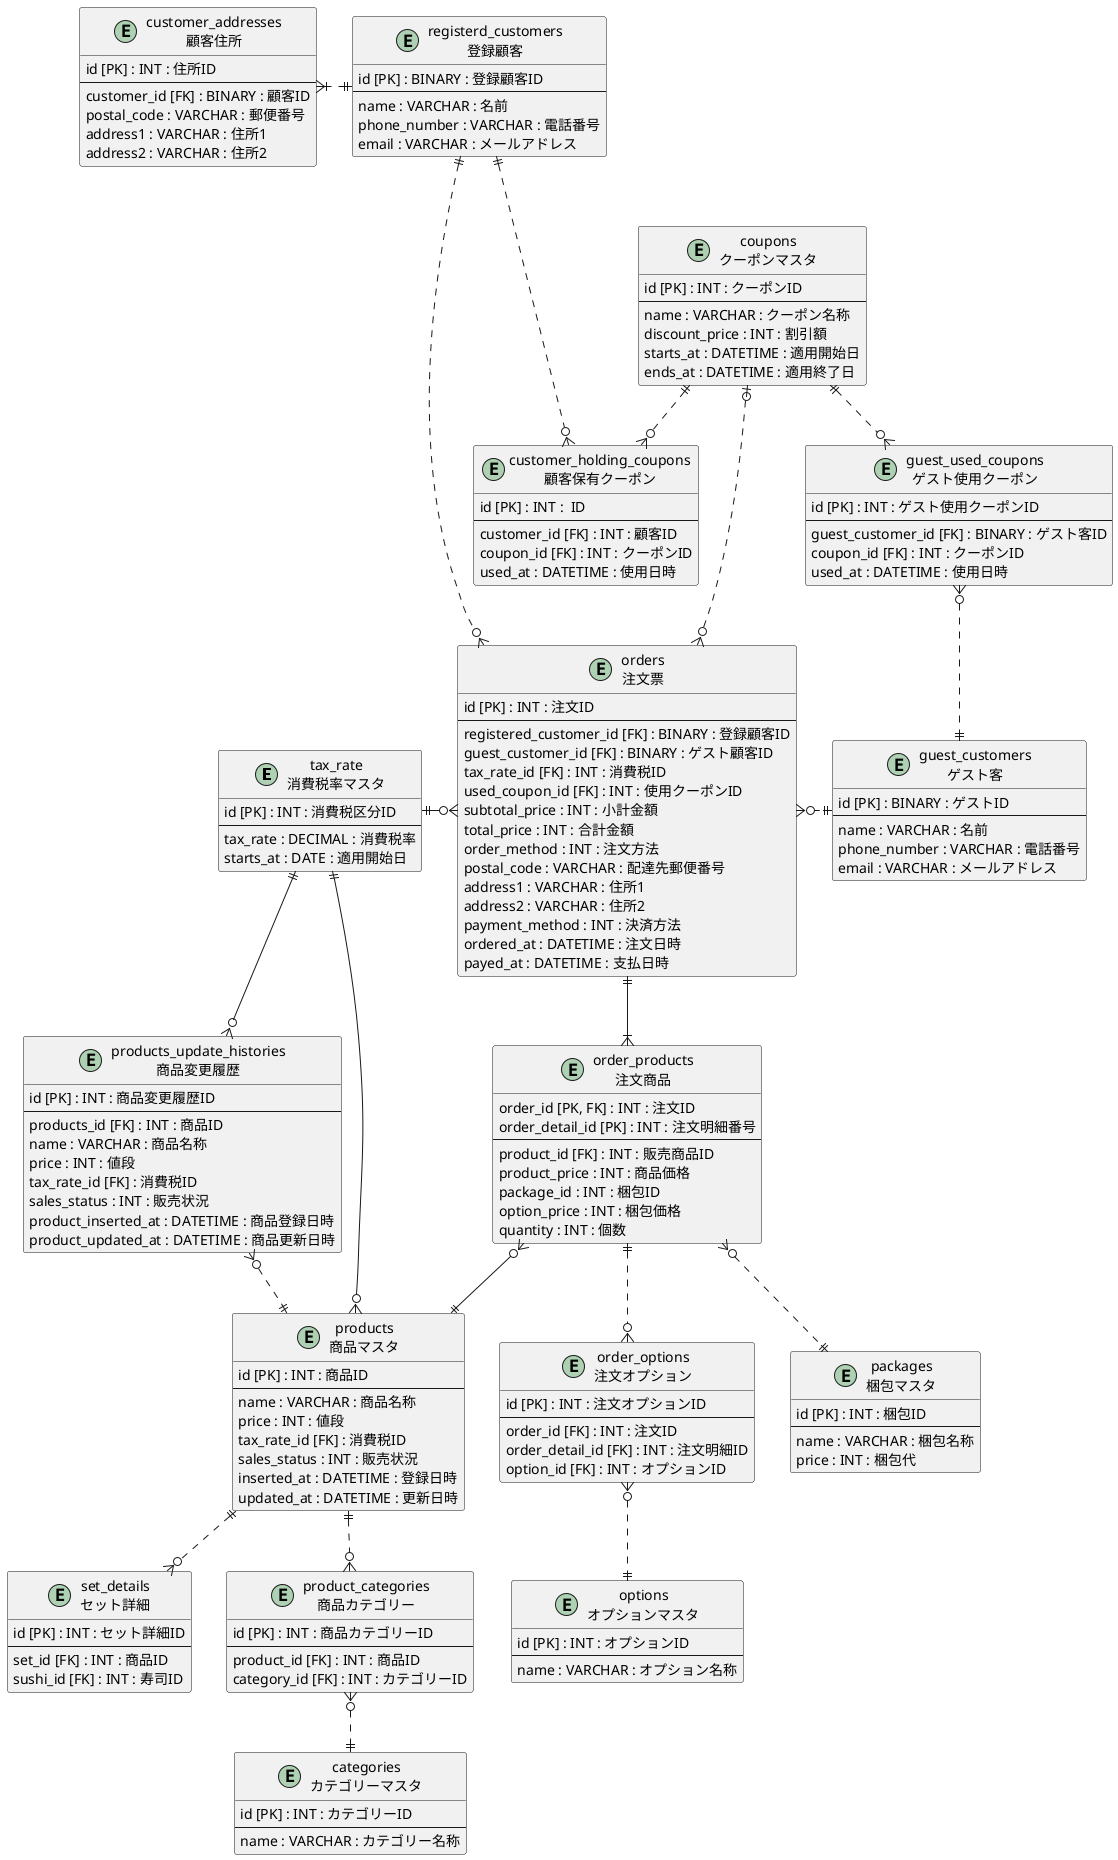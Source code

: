 @startuml dbModeling1
    Entity "tax_rate\n消費税率マスタ" as tax_rate{
        id [PK] : INT : 消費税区分ID
        --
        tax_rate : DECIMAL : 消費税率
        starts_at : DATE : 適用開始日
    }

    Entity "guest_customers\nゲスト客" as f_c {
        id [PK] : BINARY : ゲストID
        --
        name : VARCHAR : 名前
        phone_number : VARCHAR : 電話番号
        email : VARCHAR : メールアドレス
    }

    Entity "guest_used_coupons\nゲスト使用クーポン" as g_u_c{
        id [PK] : INT : ゲスト使用クーポンID
        --
        guest_customer_id [FK] : BINARY : ゲスト客ID
        coupon_id [FK] : INT : クーポンID
        used_at : DATETIME : 使用日時
    }

    Entity "customer_addresses\n顧客住所" as c_a{
        id [PK] : INT : 住所ID
        --
        customer_id [FK] : BINARY : 顧客ID
        postal_code : VARCHAR : 郵便番号
        address1 : VARCHAR : 住所1
        address2 : VARCHAR : 住所2
    }
    
    Entity "registerd_customers\n登録顧客" as r_c{
        id [PK] : BINARY : 登録顧客ID
        --
        name : VARCHAR : 名前
        phone_number : VARCHAR : 電話番号
        email : VARCHAR : メールアドレス
    }

    Entity "customer_holding_coupons\n顧客保有クーポン" as c_h_c{
        id [PK] : INT :  ID
        --
        customer_id [FK] : INT : 顧客ID
        coupon_id [FK] : INT : クーポンID
        used_at : DATETIME : 使用日時
    }

    Entity "coupons\nクーポンマスタ" as c_m{
        id [PK] : INT : クーポンID
        --
        name : VARCHAR : クーポン名称
        discount_price : INT : 割引額
        starts_at : DATETIME : 適用開始日
        ends_at : DATETIME : 適用終了日
    }

    Entity "orders\n注文票" as orders {
        id [PK] : INT : 注文ID
        --
        registered_customer_id [FK] : BINARY : 登録顧客ID
        guest_customer_id [FK] : BINARY : ゲスト顧客ID
        tax_rate_id [FK] : INT : 消費税ID
        used_coupon_id [FK] : INT : 使用クーポンID
        subtotal_price : INT : 小計金額
        total_price : INT : 合計金額
        order_method : INT : 注文方法
        postal_code : VARCHAR : 配達先郵便番号
        address1 : VARCHAR : 住所1
        address2 : VARCHAR : 住所2
        payment_method : INT : 決済方法
        ordered_at : DATETIME : 注文日時
        payed_at : DATETIME : 支払日時
    }

    Entity "order_products\n注文商品" as order_details {
        order_id [PK, FK] : INT : 注文ID 
        order_detail_id [PK] : INT : 注文明細番号 
        --
        product_id [FK] : INT : 販売商品ID
        product_price : INT : 商品価格
        package_id : INT : 梱包ID 
        option_price : INT : 梱包価格
        quantity : INT : 個数
    }

    Entity "order_options\n注文オプション" as options {
        id [PK] : INT : 注文オプションID
        --
        order_id [FK] : INT : 注文ID
        order_detail_id [FK] : INT : 注文明細ID
        option_id [FK] : INT : オプションID
    }

    Entity "options\nオプションマスタ" as om{
        id [PK] : INT : オプションID
        --
        name : VARCHAR : オプション名称
    }

    Entity "packages\n梱包マスタ" as p_o{
        id [PK] : INT : 梱包ID
        --
        name : VARCHAR : 梱包名称
        price : INT : 梱包代
    }

    Entity "products\n商品マスタ" as s_p{
        id [PK] : INT : 商品ID
        --
        name : VARCHAR : 商品名称
        price : INT : 値段
        tax_rate_id [FK] : 消費税ID
        sales_status : INT : 販売状況
        inserted_at : DATETIME : 登録日時
        updated_at : DATETIME : 更新日時
    }

    Entity "products_update_histories\n商品変更履歴" as p_h {
        id [PK] : INT : 商品変更履歴ID
        --
        products_id [FK] : INT : 商品ID
        name : VARCHAR : 商品名称
        price : INT : 値段
        tax_rate_id [FK] : 消費税ID
        sales_status : INT : 販売状況
        product_inserted_at : DATETIME : 商品登録日時
        product_updated_at : DATETIME : 商品更新日時
    }

    Entity "set_details\nセット詳細" as s_d{
        id [PK] : INT : セット詳細ID
        --
        set_id [FK] : INT : 商品ID
        sushi_id [FK] : INT : 寿司ID
    }

    Entity "categories\nカテゴリーマスタ" as c {
        id [PK] : INT : カテゴリーID
        --
        name : VARCHAR : カテゴリー名称
    }

    Entity "product_categories\n商品カテゴリー" as pc {
        id [PK] : INT : 商品カテゴリーID
        --
        product_id [FK] : INT : 商品ID
        category_id [FK] : INT : カテゴリーID
    }

    orders }o..r..|| f_c
    r_c ||....o{ orders
    orders ||-d-|{ order_details
    orders }o-l-|| tax_rate
    order_details }o--|| s_p
    tax_rate ||--o{ s_p
    tax_rate ||--o{ p_h
    s_p ||..o{ pc
    pc }o..|| c
    s_p ||..o{ s_d
    order_details ||..o{ options
    options }o..|| om
    s_p ||..l..o{ p_h 
    order_details }o..|| p_o
    ' p_o ||..o{ p_o_h
    r_c ||..o{ c_h_c
    ' f_c ||..o{ g_u_c
    g_u_c }o..|| f_c
    c_m ||..o{ c_h_c
    c_m ||..o{ g_u_c
    c_m |o..o{ orders
    c_a }|.r.|| r_c


    ' * 主キー
    ' + 外部キー
    ' カラム名 : 型 : 説明

    ' 1対０また1
    ' A ||--o| B
    ' 1対1
    ' A ||--|| B
    ' 1対0以上
    ' A ||--o{ B
    ' 1対1以上
    ' A ||--|{ B

@enduml
